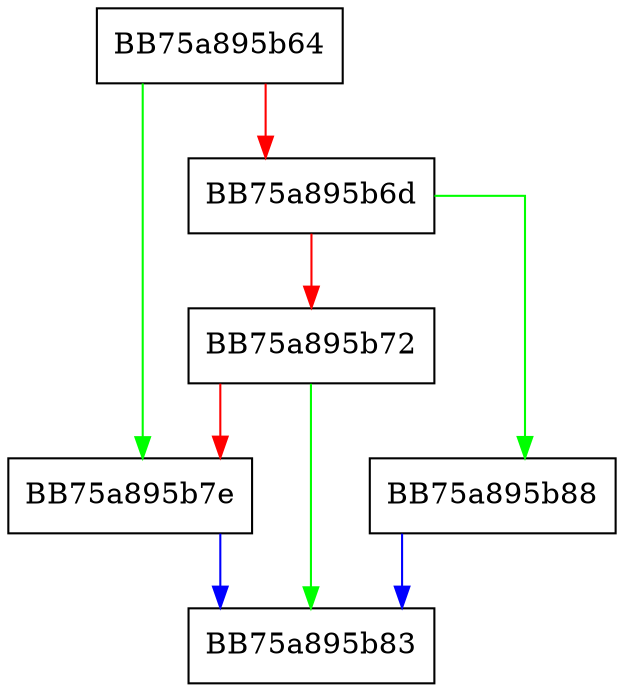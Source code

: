 digraph RestoreErrMpFromWin32 {
  node [shape="box"];
  graph [splines=ortho];
  BB75a895b64 -> BB75a895b7e [color="green"];
  BB75a895b64 -> BB75a895b6d [color="red"];
  BB75a895b6d -> BB75a895b88 [color="green"];
  BB75a895b6d -> BB75a895b72 [color="red"];
  BB75a895b72 -> BB75a895b83 [color="green"];
  BB75a895b72 -> BB75a895b7e [color="red"];
  BB75a895b7e -> BB75a895b83 [color="blue"];
  BB75a895b88 -> BB75a895b83 [color="blue"];
}